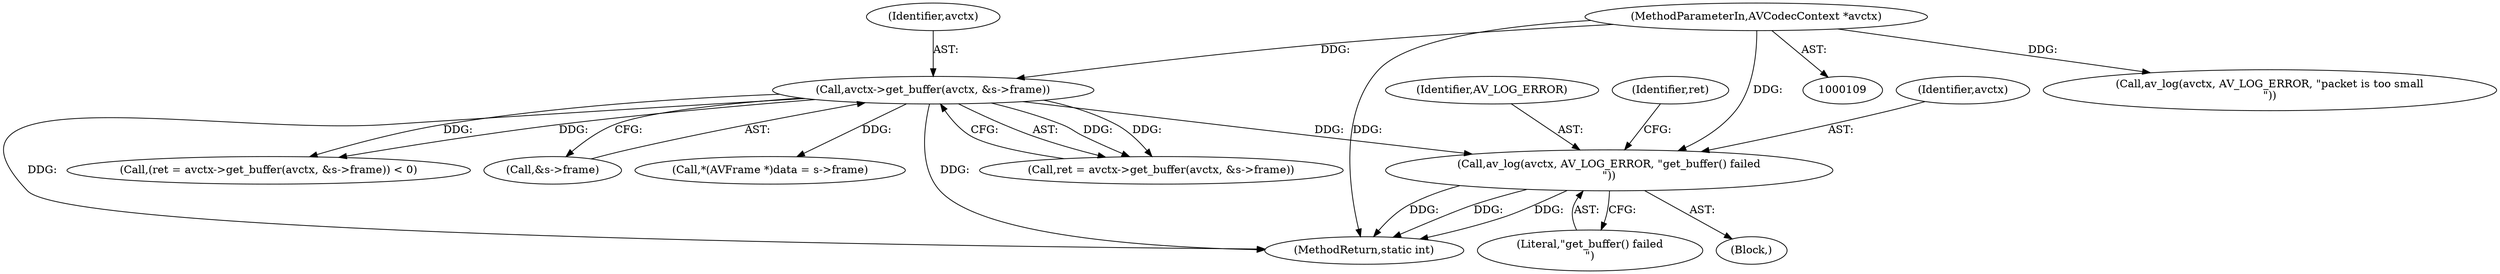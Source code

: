 digraph "0_libav_ce7aee9b733134649a6ce2fa743e51733f33e67e@pointer" {
"1000240" [label="(Call,av_log(avctx, AV_LOG_ERROR, \"get_buffer() failed\n\"))"];
"1000232" [label="(Call,avctx->get_buffer(avctx, &s->frame))"];
"1000110" [label="(MethodParameterIn,AVCodecContext *avctx)"];
"1000110" [label="(MethodParameterIn,AVCodecContext *avctx)"];
"1000245" [label="(Identifier,ret)"];
"1000234" [label="(Call,&s->frame)"];
"1000233" [label="(Identifier,avctx)"];
"1000241" [label="(Identifier,avctx)"];
"1000232" [label="(Call,avctx->get_buffer(avctx, &s->frame))"];
"1000240" [label="(Call,av_log(avctx, AV_LOG_ERROR, \"get_buffer() failed\n\"))"];
"1000680" [label="(Call,*(AVFrame *)data = s->frame)"];
"1000690" [label="(MethodReturn,static int)"];
"1000239" [label="(Block,)"];
"1000230" [label="(Call,ret = avctx->get_buffer(avctx, &s->frame))"];
"1000210" [label="(Call,av_log(avctx, AV_LOG_ERROR, \"packet is too small\n\"))"];
"1000243" [label="(Literal,\"get_buffer() failed\n\")"];
"1000229" [label="(Call,(ret = avctx->get_buffer(avctx, &s->frame)) < 0)"];
"1000242" [label="(Identifier,AV_LOG_ERROR)"];
"1000240" -> "1000239"  [label="AST: "];
"1000240" -> "1000243"  [label="CFG: "];
"1000241" -> "1000240"  [label="AST: "];
"1000242" -> "1000240"  [label="AST: "];
"1000243" -> "1000240"  [label="AST: "];
"1000245" -> "1000240"  [label="CFG: "];
"1000240" -> "1000690"  [label="DDG: "];
"1000240" -> "1000690"  [label="DDG: "];
"1000240" -> "1000690"  [label="DDG: "];
"1000232" -> "1000240"  [label="DDG: "];
"1000110" -> "1000240"  [label="DDG: "];
"1000232" -> "1000230"  [label="AST: "];
"1000232" -> "1000234"  [label="CFG: "];
"1000233" -> "1000232"  [label="AST: "];
"1000234" -> "1000232"  [label="AST: "];
"1000230" -> "1000232"  [label="CFG: "];
"1000232" -> "1000690"  [label="DDG: "];
"1000232" -> "1000690"  [label="DDG: "];
"1000232" -> "1000229"  [label="DDG: "];
"1000232" -> "1000229"  [label="DDG: "];
"1000232" -> "1000230"  [label="DDG: "];
"1000232" -> "1000230"  [label="DDG: "];
"1000110" -> "1000232"  [label="DDG: "];
"1000232" -> "1000680"  [label="DDG: "];
"1000110" -> "1000109"  [label="AST: "];
"1000110" -> "1000690"  [label="DDG: "];
"1000110" -> "1000210"  [label="DDG: "];
}
